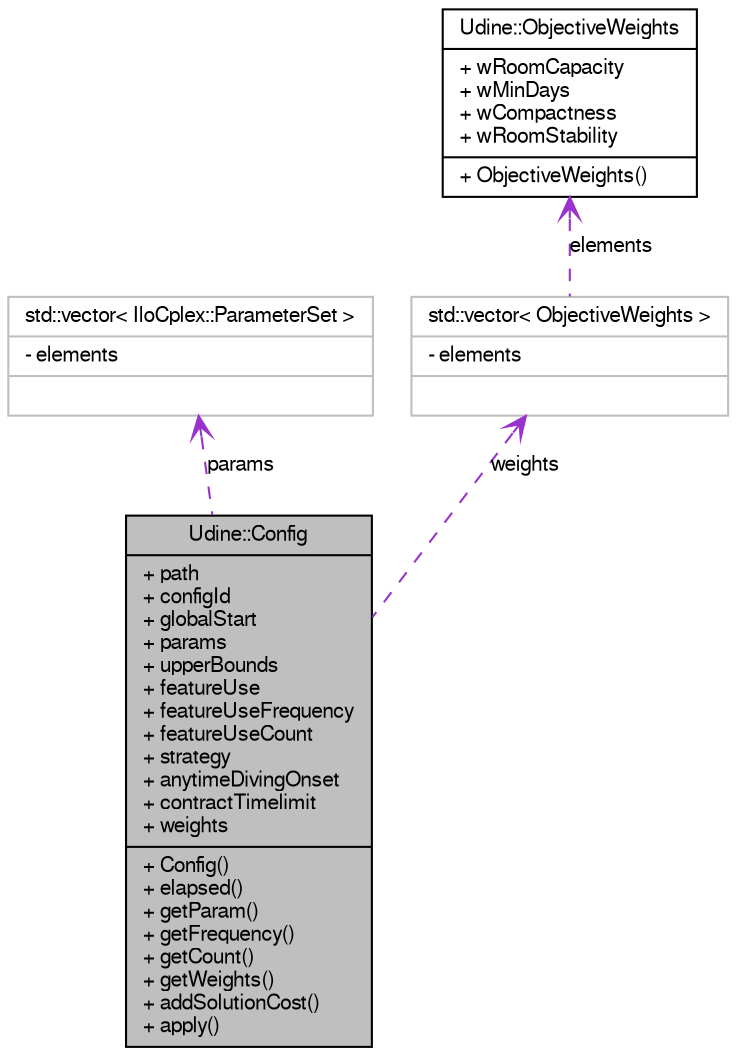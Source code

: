 digraph G
{
  edge [fontname="FreeSans",fontsize="10",labelfontname="FreeSans",labelfontsize="10"];
  node [fontname="FreeSans",fontsize="10",shape=record];
  Node1 [label="{Udine::Config\n|+ path\l+ configId\l+ globalStart\l+ params\l+ upperBounds\l+ featureUse\l+ featureUseFrequency\l+ featureUseCount\l+ strategy\l+ anytimeDivingOnset\l+ contractTimelimit\l+ weights\l|+ Config()\l+ elapsed()\l+ getParam()\l+ getFrequency()\l+ getCount()\l+ getWeights()\l+ addSolutionCost()\l+ apply()\l}",height=0.2,width=0.4,color="black", fillcolor="grey75", style="filled" fontcolor="black"];
  Node2 -> Node1 [dir=back,color="darkorchid3",fontsize="10",style="dashed",label="params",arrowtail="open",fontname="FreeSans"];
  Node2 [label="{std::vector\< IloCplex::ParameterSet \>\n|- elements\l|}",height=0.2,width=0.4,color="grey75", fillcolor="white", style="filled"];
  Node3 -> Node1 [dir=back,color="darkorchid3",fontsize="10",style="dashed",label="weights",arrowtail="open",fontname="FreeSans"];
  Node3 [label="{std::vector\< ObjectiveWeights \>\n|- elements\l|}",height=0.2,width=0.4,color="grey75", fillcolor="white", style="filled"];
  Node4 -> Node3 [dir=back,color="darkorchid3",fontsize="10",style="dashed",label="elements",arrowtail="open",fontname="FreeSans"];
  Node4 [label="{Udine::ObjectiveWeights\n|+ wRoomCapacity\l+ wMinDays\l+ wCompactness\l+ wRoomStability\l|+ ObjectiveWeights()\l}",height=0.2,width=0.4,color="black", fillcolor="white", style="filled",URL="$struct_udine_1_1_objective_weights.html"];
}
